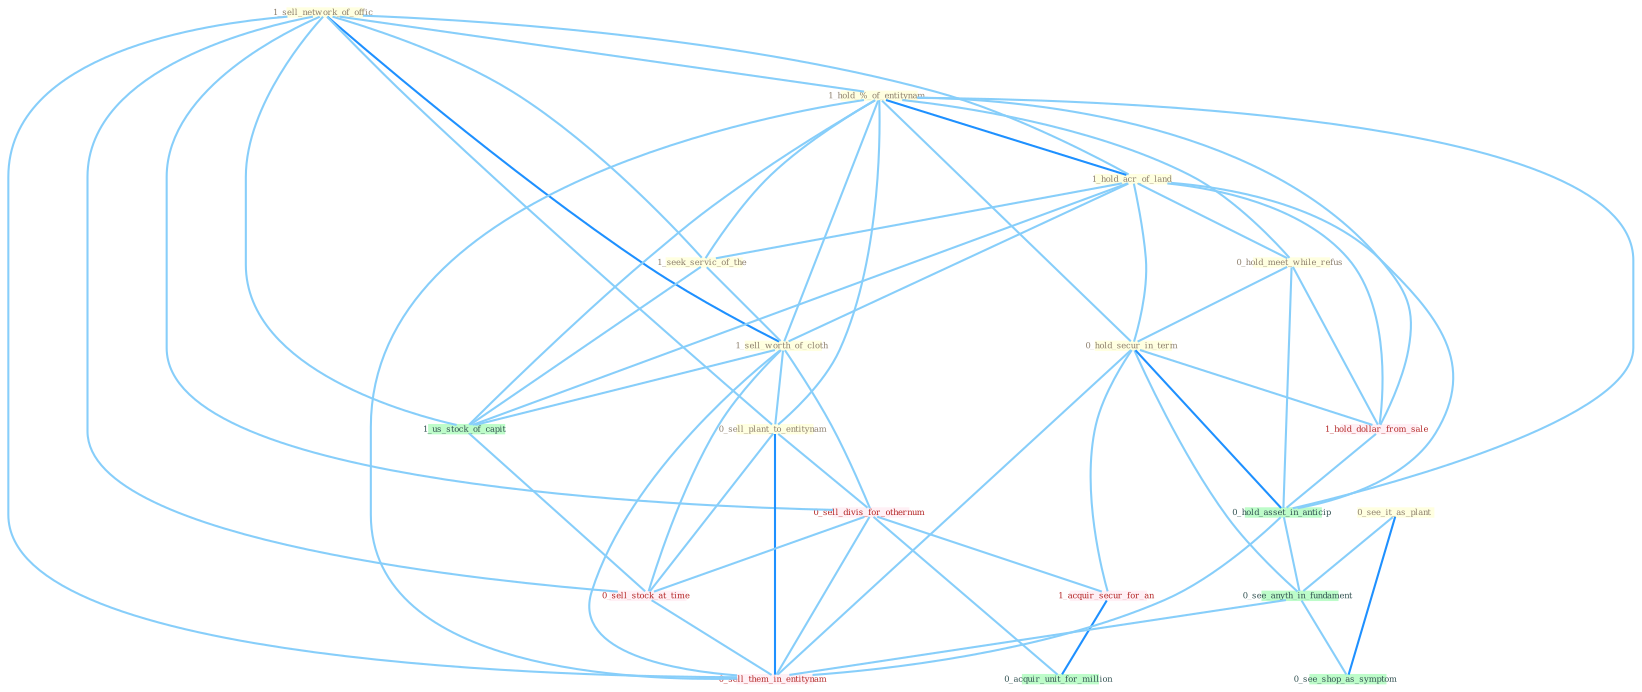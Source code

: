Graph G{ 
    node
    [shape=polygon,style=filled,width=.5,height=.06,color="#BDFCC9",fixedsize=true,fontsize=4,
    fontcolor="#2f4f4f"];
    {node
    [color="#ffffe0", fontcolor="#8b7d6b"] "0_see_it_as_plant " "1_sell_network_of_offic " "1_hold_%_of_entitynam " "1_hold_acr_of_land " "1_seek_servic_of_the " "0_hold_meet_while_refus " "0_hold_secur_in_term " "1_sell_worth_of_cloth " "0_sell_plant_to_entitynam "}
{node [color="#fff0f5", fontcolor="#b22222"] "0_sell_divis_for_othernum " "1_acquir_secur_for_an " "1_hold_dollar_from_sale " "0_sell_stock_at_time " "0_sell_them_in_entitynam "}
edge [color="#B0E2FF"];

	"0_see_it_as_plant " -- "0_see_anyth_in_fundament " [w="1", color="#87cefa" ];
	"0_see_it_as_plant " -- "0_see_shop_as_symptom " [w="2", color="#1e90ff" , len=0.8];
	"1_sell_network_of_offic " -- "1_hold_%_of_entitynam " [w="1", color="#87cefa" ];
	"1_sell_network_of_offic " -- "1_hold_acr_of_land " [w="1", color="#87cefa" ];
	"1_sell_network_of_offic " -- "1_seek_servic_of_the " [w="1", color="#87cefa" ];
	"1_sell_network_of_offic " -- "1_sell_worth_of_cloth " [w="2", color="#1e90ff" , len=0.8];
	"1_sell_network_of_offic " -- "0_sell_plant_to_entitynam " [w="1", color="#87cefa" ];
	"1_sell_network_of_offic " -- "0_sell_divis_for_othernum " [w="1", color="#87cefa" ];
	"1_sell_network_of_offic " -- "1_us_stock_of_capit " [w="1", color="#87cefa" ];
	"1_sell_network_of_offic " -- "0_sell_stock_at_time " [w="1", color="#87cefa" ];
	"1_sell_network_of_offic " -- "0_sell_them_in_entitynam " [w="1", color="#87cefa" ];
	"1_hold_%_of_entitynam " -- "1_hold_acr_of_land " [w="2", color="#1e90ff" , len=0.8];
	"1_hold_%_of_entitynam " -- "1_seek_servic_of_the " [w="1", color="#87cefa" ];
	"1_hold_%_of_entitynam " -- "0_hold_meet_while_refus " [w="1", color="#87cefa" ];
	"1_hold_%_of_entitynam " -- "0_hold_secur_in_term " [w="1", color="#87cefa" ];
	"1_hold_%_of_entitynam " -- "1_sell_worth_of_cloth " [w="1", color="#87cefa" ];
	"1_hold_%_of_entitynam " -- "0_sell_plant_to_entitynam " [w="1", color="#87cefa" ];
	"1_hold_%_of_entitynam " -- "1_us_stock_of_capit " [w="1", color="#87cefa" ];
	"1_hold_%_of_entitynam " -- "1_hold_dollar_from_sale " [w="1", color="#87cefa" ];
	"1_hold_%_of_entitynam " -- "0_hold_asset_in_anticip " [w="1", color="#87cefa" ];
	"1_hold_%_of_entitynam " -- "0_sell_them_in_entitynam " [w="1", color="#87cefa" ];
	"1_hold_acr_of_land " -- "1_seek_servic_of_the " [w="1", color="#87cefa" ];
	"1_hold_acr_of_land " -- "0_hold_meet_while_refus " [w="1", color="#87cefa" ];
	"1_hold_acr_of_land " -- "0_hold_secur_in_term " [w="1", color="#87cefa" ];
	"1_hold_acr_of_land " -- "1_sell_worth_of_cloth " [w="1", color="#87cefa" ];
	"1_hold_acr_of_land " -- "1_us_stock_of_capit " [w="1", color="#87cefa" ];
	"1_hold_acr_of_land " -- "1_hold_dollar_from_sale " [w="1", color="#87cefa" ];
	"1_hold_acr_of_land " -- "0_hold_asset_in_anticip " [w="1", color="#87cefa" ];
	"1_seek_servic_of_the " -- "1_sell_worth_of_cloth " [w="1", color="#87cefa" ];
	"1_seek_servic_of_the " -- "1_us_stock_of_capit " [w="1", color="#87cefa" ];
	"0_hold_meet_while_refus " -- "0_hold_secur_in_term " [w="1", color="#87cefa" ];
	"0_hold_meet_while_refus " -- "1_hold_dollar_from_sale " [w="1", color="#87cefa" ];
	"0_hold_meet_while_refus " -- "0_hold_asset_in_anticip " [w="1", color="#87cefa" ];
	"0_hold_secur_in_term " -- "1_acquir_secur_for_an " [w="1", color="#87cefa" ];
	"0_hold_secur_in_term " -- "1_hold_dollar_from_sale " [w="1", color="#87cefa" ];
	"0_hold_secur_in_term " -- "0_hold_asset_in_anticip " [w="2", color="#1e90ff" , len=0.8];
	"0_hold_secur_in_term " -- "0_see_anyth_in_fundament " [w="1", color="#87cefa" ];
	"0_hold_secur_in_term " -- "0_sell_them_in_entitynam " [w="1", color="#87cefa" ];
	"1_sell_worth_of_cloth " -- "0_sell_plant_to_entitynam " [w="1", color="#87cefa" ];
	"1_sell_worth_of_cloth " -- "0_sell_divis_for_othernum " [w="1", color="#87cefa" ];
	"1_sell_worth_of_cloth " -- "1_us_stock_of_capit " [w="1", color="#87cefa" ];
	"1_sell_worth_of_cloth " -- "0_sell_stock_at_time " [w="1", color="#87cefa" ];
	"1_sell_worth_of_cloth " -- "0_sell_them_in_entitynam " [w="1", color="#87cefa" ];
	"0_sell_plant_to_entitynam " -- "0_sell_divis_for_othernum " [w="1", color="#87cefa" ];
	"0_sell_plant_to_entitynam " -- "0_sell_stock_at_time " [w="1", color="#87cefa" ];
	"0_sell_plant_to_entitynam " -- "0_sell_them_in_entitynam " [w="2", color="#1e90ff" , len=0.8];
	"0_sell_divis_for_othernum " -- "1_acquir_secur_for_an " [w="1", color="#87cefa" ];
	"0_sell_divis_for_othernum " -- "0_sell_stock_at_time " [w="1", color="#87cefa" ];
	"0_sell_divis_for_othernum " -- "0_acquir_unit_for_million " [w="1", color="#87cefa" ];
	"0_sell_divis_for_othernum " -- "0_sell_them_in_entitynam " [w="1", color="#87cefa" ];
	"1_acquir_secur_for_an " -- "0_acquir_unit_for_million " [w="2", color="#1e90ff" , len=0.8];
	"1_us_stock_of_capit " -- "0_sell_stock_at_time " [w="1", color="#87cefa" ];
	"1_hold_dollar_from_sale " -- "0_hold_asset_in_anticip " [w="1", color="#87cefa" ];
	"0_hold_asset_in_anticip " -- "0_see_anyth_in_fundament " [w="1", color="#87cefa" ];
	"0_hold_asset_in_anticip " -- "0_sell_them_in_entitynam " [w="1", color="#87cefa" ];
	"0_sell_stock_at_time " -- "0_sell_them_in_entitynam " [w="1", color="#87cefa" ];
	"0_see_anyth_in_fundament " -- "0_see_shop_as_symptom " [w="1", color="#87cefa" ];
	"0_see_anyth_in_fundament " -- "0_sell_them_in_entitynam " [w="1", color="#87cefa" ];
}